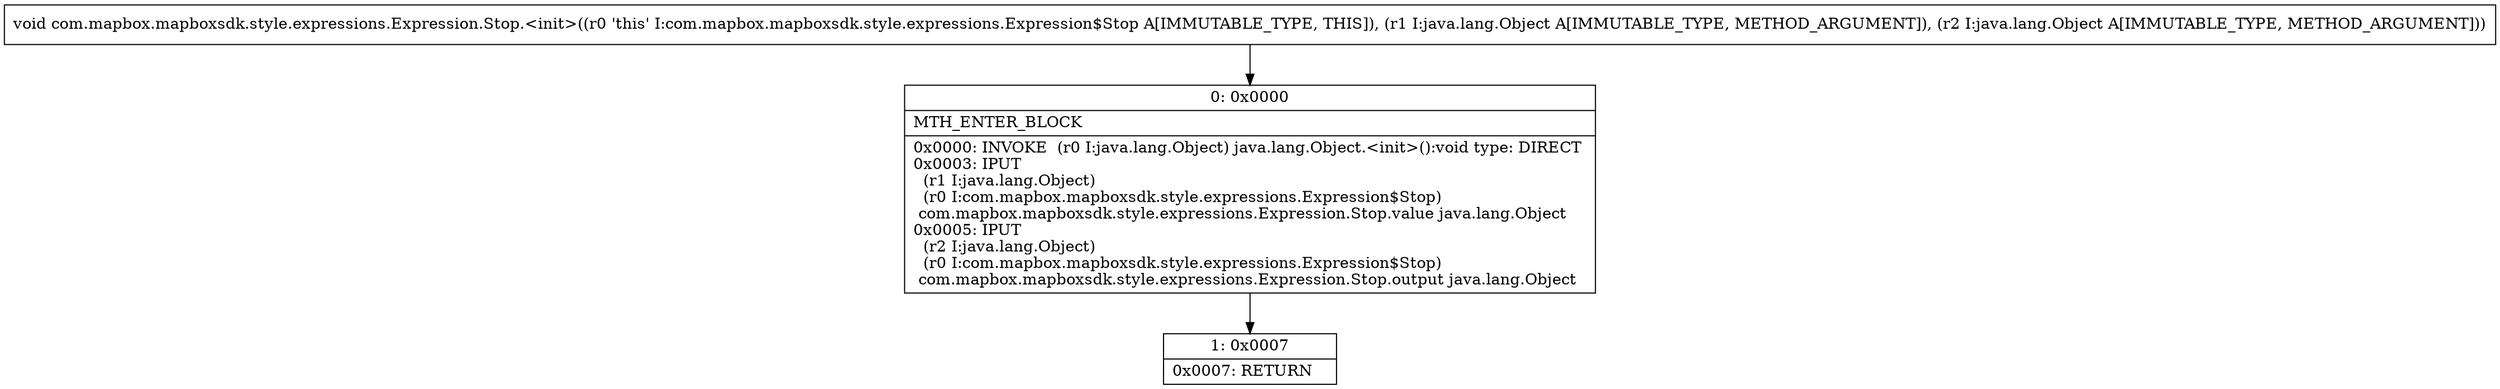 digraph "CFG forcom.mapbox.mapboxsdk.style.expressions.Expression.Stop.\<init\>(Ljava\/lang\/Object;Ljava\/lang\/Object;)V" {
Node_0 [shape=record,label="{0\:\ 0x0000|MTH_ENTER_BLOCK\l|0x0000: INVOKE  (r0 I:java.lang.Object) java.lang.Object.\<init\>():void type: DIRECT \l0x0003: IPUT  \l  (r1 I:java.lang.Object)\l  (r0 I:com.mapbox.mapboxsdk.style.expressions.Expression$Stop)\l com.mapbox.mapboxsdk.style.expressions.Expression.Stop.value java.lang.Object \l0x0005: IPUT  \l  (r2 I:java.lang.Object)\l  (r0 I:com.mapbox.mapboxsdk.style.expressions.Expression$Stop)\l com.mapbox.mapboxsdk.style.expressions.Expression.Stop.output java.lang.Object \l}"];
Node_1 [shape=record,label="{1\:\ 0x0007|0x0007: RETURN   \l}"];
MethodNode[shape=record,label="{void com.mapbox.mapboxsdk.style.expressions.Expression.Stop.\<init\>((r0 'this' I:com.mapbox.mapboxsdk.style.expressions.Expression$Stop A[IMMUTABLE_TYPE, THIS]), (r1 I:java.lang.Object A[IMMUTABLE_TYPE, METHOD_ARGUMENT]), (r2 I:java.lang.Object A[IMMUTABLE_TYPE, METHOD_ARGUMENT])) }"];
MethodNode -> Node_0;
Node_0 -> Node_1;
}

